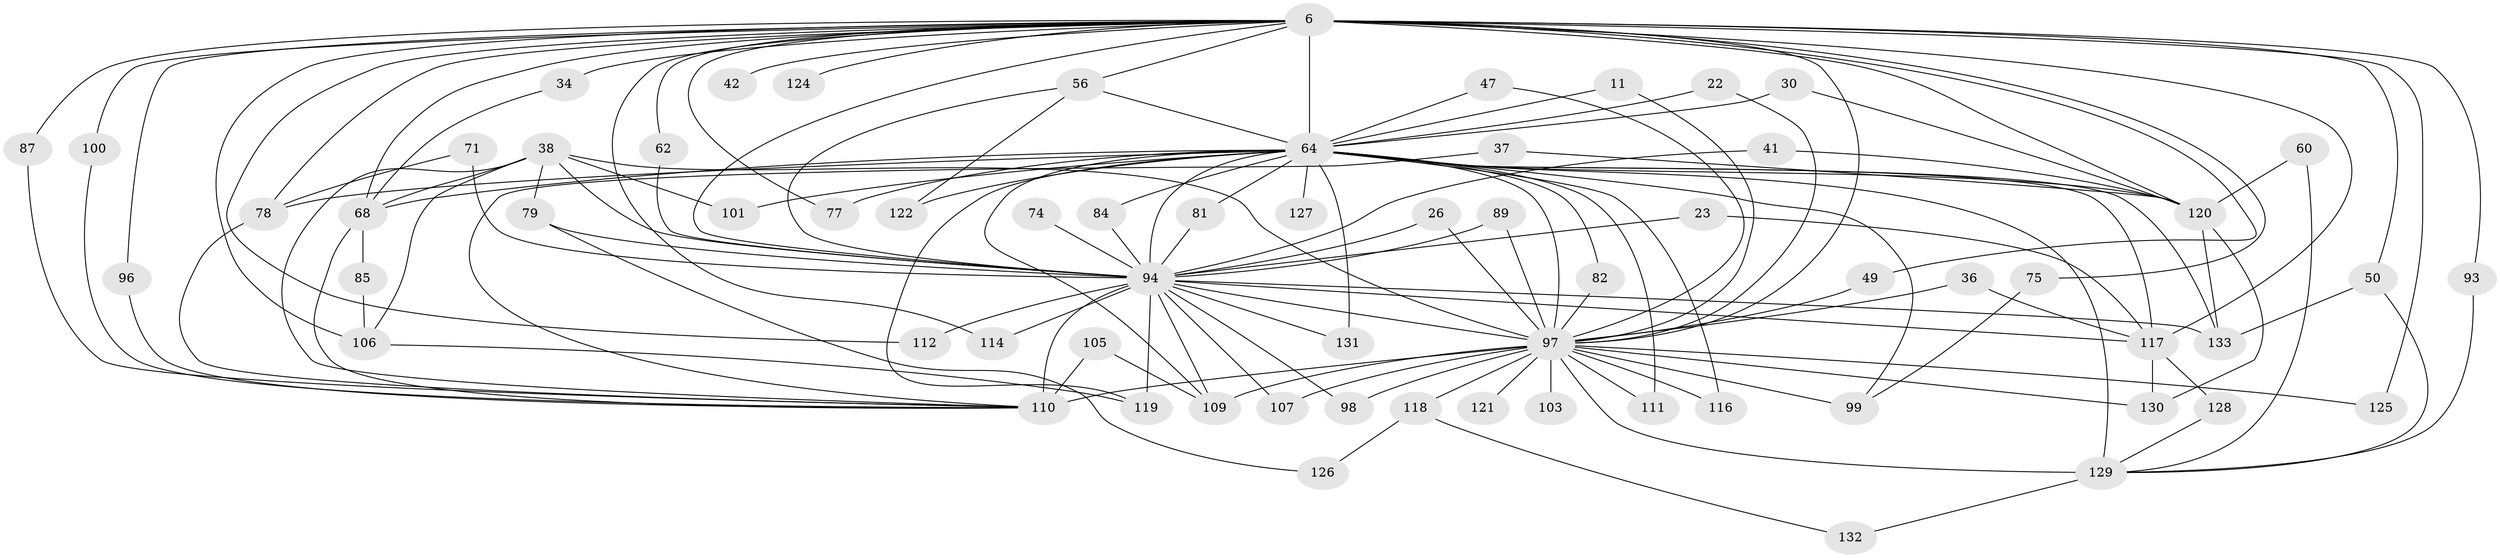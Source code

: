 // original degree distribution, {24: 0.015037593984962405, 16: 0.015037593984962405, 18: 0.007518796992481203, 19: 0.007518796992481203, 28: 0.007518796992481203, 33: 0.007518796992481203, 26: 0.007518796992481203, 23: 0.007518796992481203, 2: 0.5037593984962406, 5: 0.05263157894736842, 7: 0.015037593984962405, 3: 0.23308270676691728, 4: 0.09774436090225563, 12: 0.007518796992481203, 9: 0.007518796992481203, 6: 0.007518796992481203}
// Generated by graph-tools (version 1.1) at 2025/48/03/04/25 21:48:05]
// undirected, 66 vertices, 134 edges
graph export_dot {
graph [start="1"]
  node [color=gray90,style=filled];
  6 [super="+1"];
  11;
  22;
  23;
  26;
  30;
  34;
  36;
  37;
  38 [super="+32"];
  41;
  42;
  47;
  49;
  50;
  56 [super="+15"];
  60;
  62;
  64 [super="+53+5+43"];
  68 [super="+63"];
  71;
  74;
  75;
  77;
  78 [super="+61+48"];
  79 [super="+40"];
  81;
  82;
  84;
  85;
  87;
  89;
  93;
  94 [super="+90+45+10"];
  96;
  97 [super="+58+66+70+8"];
  98;
  99 [super="+69"];
  100;
  101;
  103;
  105;
  106 [super="+29"];
  107;
  109 [super="+88"];
  110 [super="+25+21+108"];
  111;
  112;
  114;
  116 [super="+104"];
  117 [super="+95+102+83"];
  118;
  119 [super="+72"];
  120 [super="+115+33"];
  121;
  122;
  124;
  125;
  126;
  127;
  128;
  129 [super="+113+86"];
  130 [super="+73"];
  131 [super="+67"];
  132;
  133 [super="+91+123"];
  6 -- 34 [weight=2];
  6 -- 42 [weight=2];
  6 -- 49;
  6 -- 50 [weight=2];
  6 -- 77;
  6 -- 87;
  6 -- 106 [weight=2];
  6 -- 112;
  6 -- 120 [weight=5];
  6 -- 124 [weight=2];
  6 -- 75;
  6 -- 93;
  6 -- 96;
  6 -- 100;
  6 -- 114;
  6 -- 125;
  6 -- 62;
  6 -- 68 [weight=2];
  6 -- 64 [weight=9];
  6 -- 78 [weight=2];
  6 -- 97 [weight=5];
  6 -- 94 [weight=4];
  6 -- 117;
  6 -- 56;
  11 -- 64;
  11 -- 97;
  22 -- 97;
  22 -- 64;
  23 -- 94 [weight=2];
  23 -- 117;
  26 -- 97;
  26 -- 94;
  30 -- 120;
  30 -- 64;
  34 -- 68;
  36 -- 97 [weight=2];
  36 -- 117;
  37 -- 120;
  37 -- 110;
  38 -- 68 [weight=2];
  38 -- 101;
  38 -- 106;
  38 -- 79;
  38 -- 110;
  38 -- 97 [weight=2];
  38 -- 94 [weight=2];
  41 -- 120;
  41 -- 94;
  47 -- 64;
  47 -- 97;
  49 -- 97;
  50 -- 133;
  50 -- 129;
  56 -- 64;
  56 -- 94;
  56 -- 122;
  60 -- 120;
  60 -- 129;
  62 -- 94;
  64 -- 122;
  64 -- 131 [weight=2];
  64 -- 77;
  64 -- 78 [weight=2];
  64 -- 81;
  64 -- 82;
  64 -- 84;
  64 -- 120;
  64 -- 97 [weight=13];
  64 -- 116;
  64 -- 94 [weight=11];
  64 -- 133 [weight=2];
  64 -- 117 [weight=2];
  64 -- 129 [weight=2];
  64 -- 68;
  64 -- 99;
  64 -- 101;
  64 -- 109;
  64 -- 111;
  64 -- 119;
  64 -- 127;
  68 -- 85;
  68 -- 110;
  71 -- 78;
  71 -- 94;
  74 -- 94 [weight=2];
  75 -- 99;
  78 -- 110;
  79 -- 126;
  79 -- 94 [weight=2];
  81 -- 94;
  82 -- 97;
  84 -- 94;
  85 -- 106;
  87 -- 110;
  89 -- 97;
  89 -- 94;
  93 -- 129;
  94 -- 110 [weight=2];
  94 -- 97 [weight=6];
  94 -- 98;
  94 -- 107;
  94 -- 109;
  94 -- 112;
  94 -- 114;
  94 -- 119;
  94 -- 133 [weight=2];
  94 -- 117;
  94 -- 131 [weight=2];
  96 -- 110;
  97 -- 110 [weight=9];
  97 -- 116 [weight=2];
  97 -- 118 [weight=2];
  97 -- 129 [weight=4];
  97 -- 130;
  97 -- 98;
  97 -- 99 [weight=2];
  97 -- 103 [weight=2];
  97 -- 107;
  97 -- 109 [weight=3];
  97 -- 111;
  97 -- 121 [weight=2];
  97 -- 125;
  100 -- 110;
  105 -- 110;
  105 -- 109;
  106 -- 119;
  117 -- 130;
  117 -- 128;
  118 -- 126;
  118 -- 132;
  120 -- 130;
  120 -- 133;
  128 -- 129;
  129 -- 132;
}
